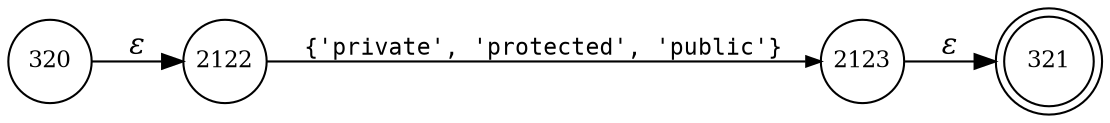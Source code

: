 digraph ATN {
rankdir=LR;
s321[fontsize=11, label="321", shape=doublecircle, fixedsize=true, width=.6];
s320[fontsize=11,label="320", shape=circle, fixedsize=true, width=.55, peripheries=1];
s2122[fontsize=11,label="2122", shape=circle, fixedsize=true, width=.55, peripheries=1];
s2123[fontsize=11,label="2123", shape=circle, fixedsize=true, width=.55, peripheries=1];
s320 -> s2122 [fontname="Times-Italic", label="&epsilon;"];
s2122 -> s2123 [fontsize=11, fontname="Courier", arrowsize=.7, label = "{'private', 'protected', 'public'}", arrowhead = normal];
s2123 -> s321 [fontname="Times-Italic", label="&epsilon;"];
}